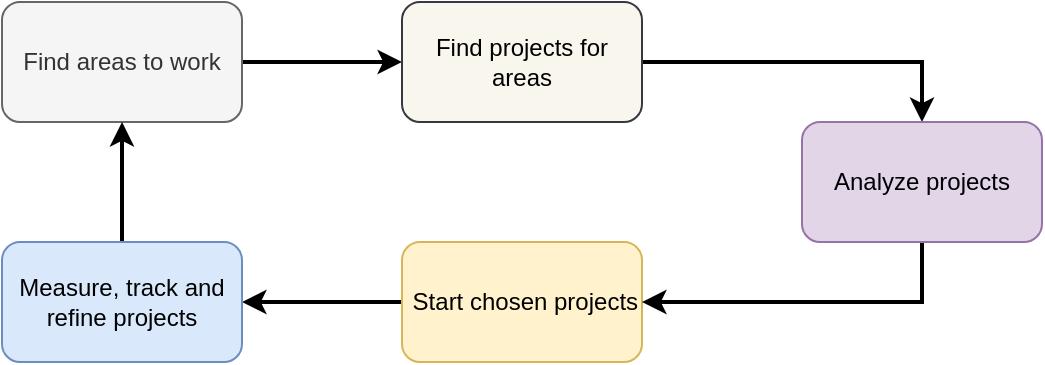 <mxfile version="17.1.3" type="github">
  <diagram id="Ahvqe3T4xvjHlLuatshq" name="Page-1">
    <mxGraphModel dx="1189" dy="1054" grid="1" gridSize="10" guides="1" tooltips="1" connect="1" arrows="1" fold="1" page="1" pageScale="1" pageWidth="850" pageHeight="1100" math="0" shadow="0">
      <root>
        <mxCell id="0" />
        <mxCell id="1" parent="0" />
        <mxCell id="ijOpEMZF0gk_29399_hm-8" value="" style="edgeStyle=orthogonalEdgeStyle;rounded=0;orthogonalLoop=1;jettySize=auto;html=1;strokeWidth=2;" edge="1" parent="1" source="ijOpEMZF0gk_29399_hm-1" target="ijOpEMZF0gk_29399_hm-2">
          <mxGeometry relative="1" as="geometry" />
        </mxCell>
        <mxCell id="ijOpEMZF0gk_29399_hm-1" value="Find areas to work" style="rounded=1;whiteSpace=wrap;html=1;fillColor=#f5f5f5;fontColor=#333333;strokeColor=#666666;" vertex="1" parent="1">
          <mxGeometry x="40" y="40" width="120" height="60" as="geometry" />
        </mxCell>
        <mxCell id="ijOpEMZF0gk_29399_hm-9" style="edgeStyle=orthogonalEdgeStyle;rounded=0;orthogonalLoop=1;jettySize=auto;html=1;entryX=0.5;entryY=0;entryDx=0;entryDy=0;strokeWidth=2;" edge="1" parent="1" source="ijOpEMZF0gk_29399_hm-2" target="ijOpEMZF0gk_29399_hm-7">
          <mxGeometry relative="1" as="geometry">
            <mxPoint x="430" y="70" as="targetPoint" />
          </mxGeometry>
        </mxCell>
        <mxCell id="ijOpEMZF0gk_29399_hm-2" value="Find projects for areas" style="rounded=1;whiteSpace=wrap;html=1;fillColor=#f9f7ed;strokeColor=#36393d;" vertex="1" parent="1">
          <mxGeometry x="240" y="40" width="120" height="60" as="geometry" />
        </mxCell>
        <mxCell id="ijOpEMZF0gk_29399_hm-11" value="" style="edgeStyle=orthogonalEdgeStyle;rounded=0;orthogonalLoop=1;jettySize=auto;html=1;strokeWidth=2;" edge="1" parent="1" source="ijOpEMZF0gk_29399_hm-4" target="ijOpEMZF0gk_29399_hm-5">
          <mxGeometry relative="1" as="geometry" />
        </mxCell>
        <mxCell id="ijOpEMZF0gk_29399_hm-4" value="&amp;nbsp;Start chosen projects" style="rounded=1;whiteSpace=wrap;html=1;fillColor=#fff2cc;strokeColor=#d6b656;" vertex="1" parent="1">
          <mxGeometry x="240" y="160" width="120" height="60" as="geometry" />
        </mxCell>
        <mxCell id="ijOpEMZF0gk_29399_hm-12" value="" style="edgeStyle=orthogonalEdgeStyle;rounded=0;orthogonalLoop=1;jettySize=auto;html=1;strokeWidth=2;" edge="1" parent="1" source="ijOpEMZF0gk_29399_hm-5" target="ijOpEMZF0gk_29399_hm-1">
          <mxGeometry relative="1" as="geometry" />
        </mxCell>
        <mxCell id="ijOpEMZF0gk_29399_hm-5" value="Measure, track and refine projects" style="rounded=1;whiteSpace=wrap;html=1;fillColor=#dae8fc;strokeColor=#6c8ebf;" vertex="1" parent="1">
          <mxGeometry x="40" y="160" width="120" height="60" as="geometry" />
        </mxCell>
        <mxCell id="ijOpEMZF0gk_29399_hm-10" style="edgeStyle=orthogonalEdgeStyle;rounded=0;orthogonalLoop=1;jettySize=auto;html=1;entryX=1;entryY=0.5;entryDx=0;entryDy=0;strokeWidth=2;" edge="1" parent="1" source="ijOpEMZF0gk_29399_hm-7" target="ijOpEMZF0gk_29399_hm-4">
          <mxGeometry relative="1" as="geometry">
            <Array as="points">
              <mxPoint x="500" y="190" />
            </Array>
          </mxGeometry>
        </mxCell>
        <mxCell id="ijOpEMZF0gk_29399_hm-7" value="Analyze projects" style="rounded=1;whiteSpace=wrap;html=1;fillColor=#e1d5e7;strokeColor=#9673a6;" vertex="1" parent="1">
          <mxGeometry x="440" y="100" width="120" height="60" as="geometry" />
        </mxCell>
      </root>
    </mxGraphModel>
  </diagram>
</mxfile>
